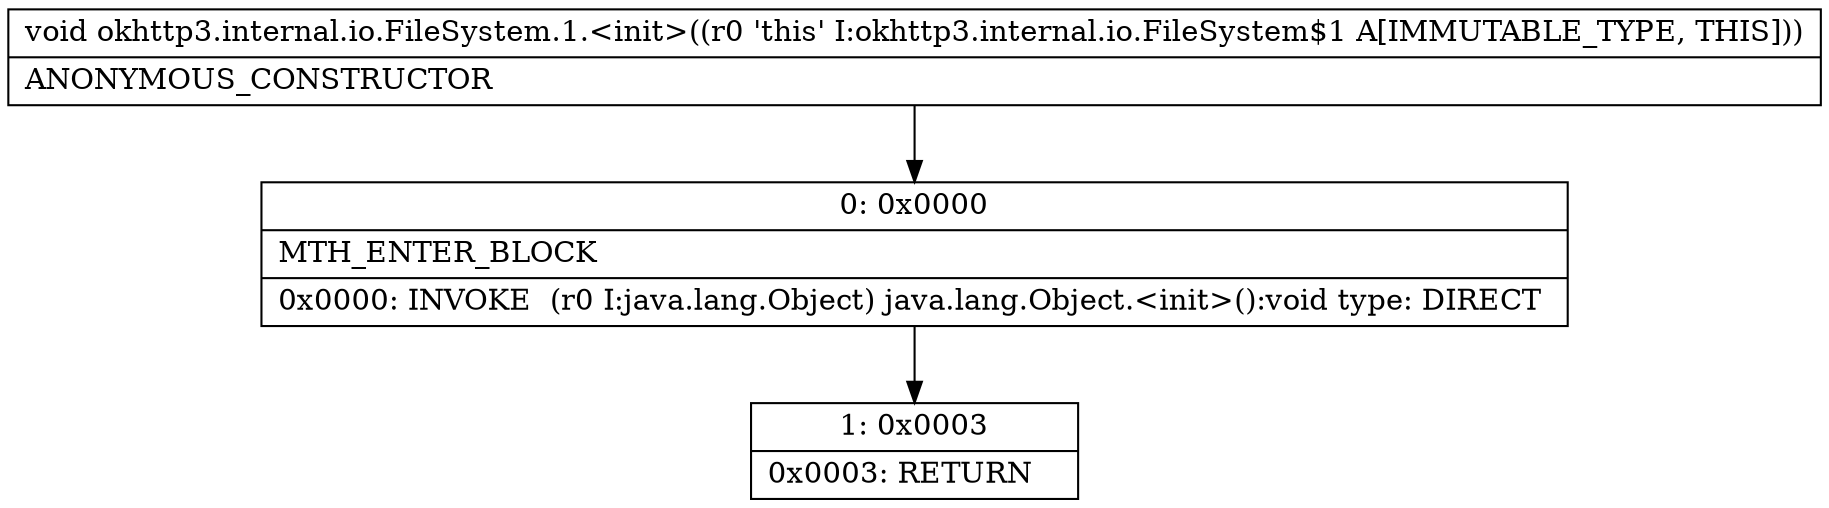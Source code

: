 digraph "CFG forokhttp3.internal.io.FileSystem.1.\<init\>()V" {
Node_0 [shape=record,label="{0\:\ 0x0000|MTH_ENTER_BLOCK\l|0x0000: INVOKE  (r0 I:java.lang.Object) java.lang.Object.\<init\>():void type: DIRECT \l}"];
Node_1 [shape=record,label="{1\:\ 0x0003|0x0003: RETURN   \l}"];
MethodNode[shape=record,label="{void okhttp3.internal.io.FileSystem.1.\<init\>((r0 'this' I:okhttp3.internal.io.FileSystem$1 A[IMMUTABLE_TYPE, THIS]))  | ANONYMOUS_CONSTRUCTOR\l}"];
MethodNode -> Node_0;
Node_0 -> Node_1;
}


